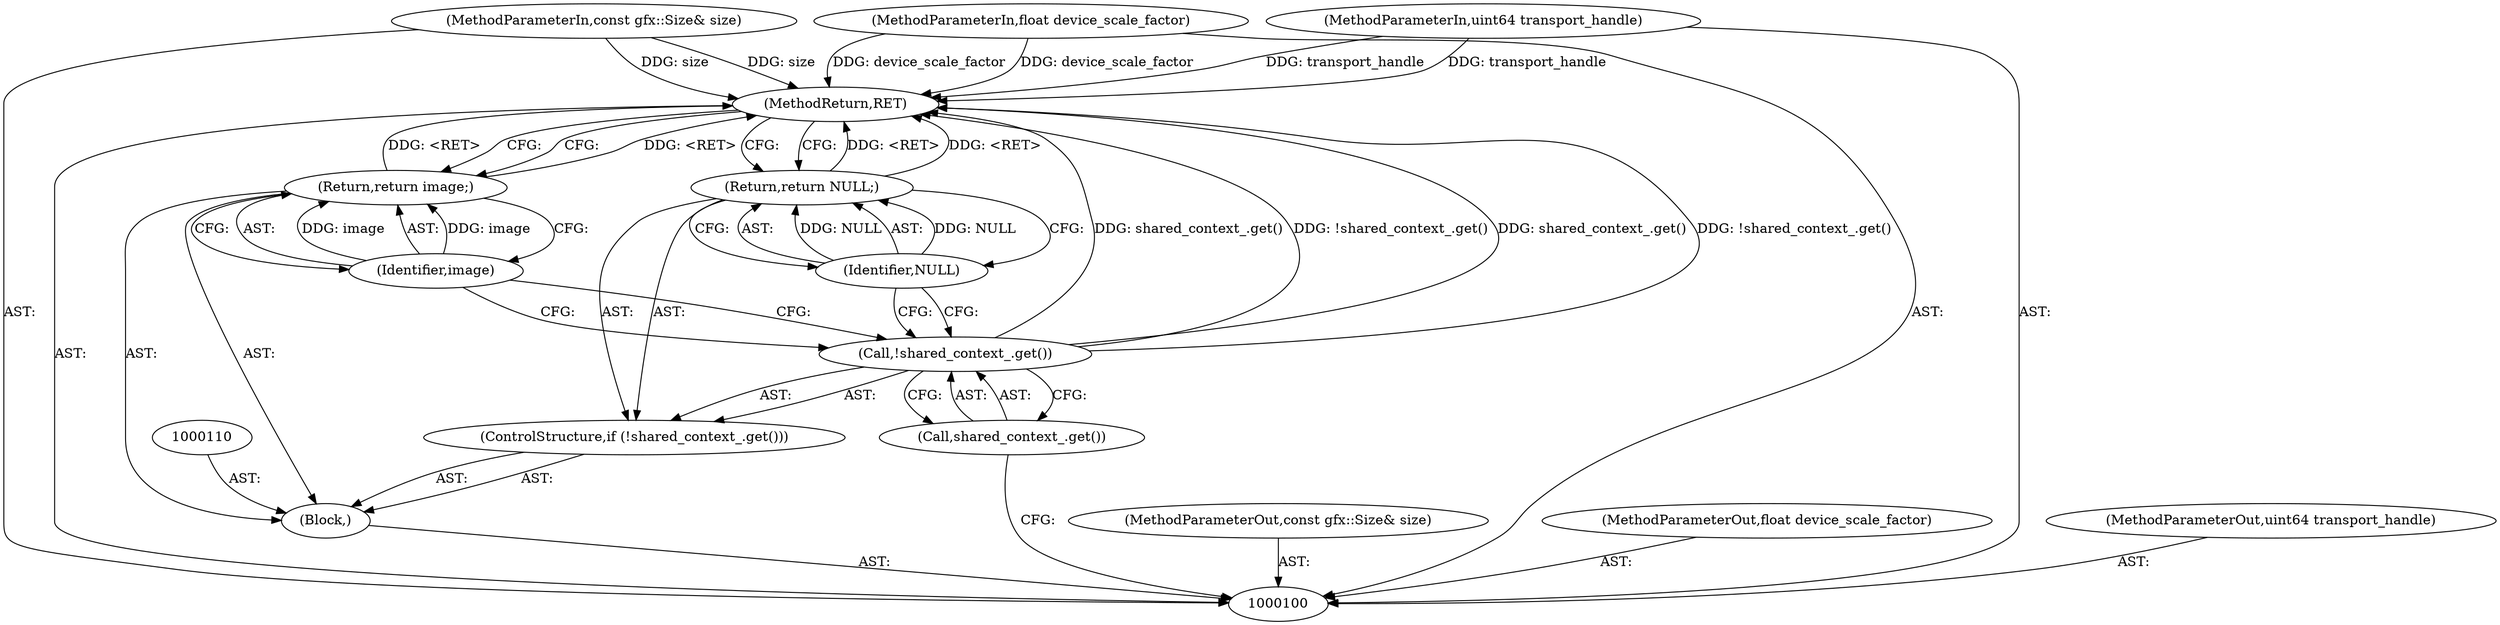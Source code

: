 digraph "1_Chrome_18d67244984a574ba2dd8779faabc0e3e34f4b76_8" {
"1000113" [label="(MethodReturn,RET)"];
"1000112" [label="(Identifier,image)"];
"1000111" [label="(Return,return image;)"];
"1000101" [label="(MethodParameterIn,const gfx::Size& size)"];
"1000129" [label="(MethodParameterOut,const gfx::Size& size)"];
"1000102" [label="(MethodParameterIn,float device_scale_factor)"];
"1000130" [label="(MethodParameterOut,float device_scale_factor)"];
"1000104" [label="(Block,)"];
"1000103" [label="(MethodParameterIn,uint64 transport_handle)"];
"1000131" [label="(MethodParameterOut,uint64 transport_handle)"];
"1000107" [label="(Call,shared_context_.get())"];
"1000105" [label="(ControlStructure,if (!shared_context_.get()))"];
"1000106" [label="(Call,!shared_context_.get())"];
"1000109" [label="(Identifier,NULL)"];
"1000108" [label="(Return,return NULL;)"];
"1000113" -> "1000100"  [label="AST: "];
"1000113" -> "1000108"  [label="CFG: "];
"1000113" -> "1000111"  [label="CFG: "];
"1000111" -> "1000113"  [label="DDG: <RET>"];
"1000108" -> "1000113"  [label="DDG: <RET>"];
"1000106" -> "1000113"  [label="DDG: shared_context_.get()"];
"1000106" -> "1000113"  [label="DDG: !shared_context_.get()"];
"1000103" -> "1000113"  [label="DDG: transport_handle"];
"1000102" -> "1000113"  [label="DDG: device_scale_factor"];
"1000101" -> "1000113"  [label="DDG: size"];
"1000112" -> "1000111"  [label="AST: "];
"1000112" -> "1000106"  [label="CFG: "];
"1000111" -> "1000112"  [label="CFG: "];
"1000112" -> "1000111"  [label="DDG: image"];
"1000111" -> "1000104"  [label="AST: "];
"1000111" -> "1000112"  [label="CFG: "];
"1000112" -> "1000111"  [label="AST: "];
"1000113" -> "1000111"  [label="CFG: "];
"1000111" -> "1000113"  [label="DDG: <RET>"];
"1000112" -> "1000111"  [label="DDG: image"];
"1000101" -> "1000100"  [label="AST: "];
"1000101" -> "1000113"  [label="DDG: size"];
"1000129" -> "1000100"  [label="AST: "];
"1000102" -> "1000100"  [label="AST: "];
"1000102" -> "1000113"  [label="DDG: device_scale_factor"];
"1000130" -> "1000100"  [label="AST: "];
"1000104" -> "1000100"  [label="AST: "];
"1000105" -> "1000104"  [label="AST: "];
"1000110" -> "1000104"  [label="AST: "];
"1000111" -> "1000104"  [label="AST: "];
"1000103" -> "1000100"  [label="AST: "];
"1000103" -> "1000113"  [label="DDG: transport_handle"];
"1000131" -> "1000100"  [label="AST: "];
"1000107" -> "1000106"  [label="AST: "];
"1000107" -> "1000100"  [label="CFG: "];
"1000106" -> "1000107"  [label="CFG: "];
"1000105" -> "1000104"  [label="AST: "];
"1000106" -> "1000105"  [label="AST: "];
"1000108" -> "1000105"  [label="AST: "];
"1000106" -> "1000105"  [label="AST: "];
"1000106" -> "1000107"  [label="CFG: "];
"1000107" -> "1000106"  [label="AST: "];
"1000109" -> "1000106"  [label="CFG: "];
"1000112" -> "1000106"  [label="CFG: "];
"1000106" -> "1000113"  [label="DDG: shared_context_.get()"];
"1000106" -> "1000113"  [label="DDG: !shared_context_.get()"];
"1000109" -> "1000108"  [label="AST: "];
"1000109" -> "1000106"  [label="CFG: "];
"1000108" -> "1000109"  [label="CFG: "];
"1000109" -> "1000108"  [label="DDG: NULL"];
"1000108" -> "1000105"  [label="AST: "];
"1000108" -> "1000109"  [label="CFG: "];
"1000109" -> "1000108"  [label="AST: "];
"1000113" -> "1000108"  [label="CFG: "];
"1000108" -> "1000113"  [label="DDG: <RET>"];
"1000109" -> "1000108"  [label="DDG: NULL"];
}
